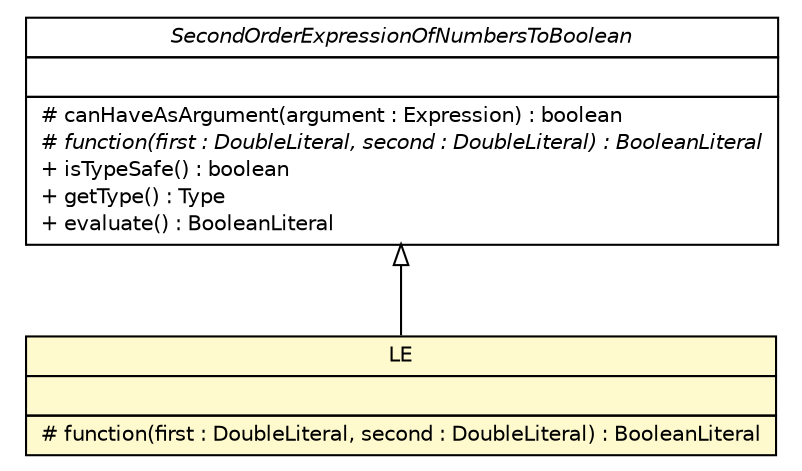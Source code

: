 #!/usr/local/bin/dot
#
# Class diagram 
# Generated by UMLGraph version R5_6 (http://www.umlgraph.org/)
#

digraph G {
	edge [fontname="Helvetica",fontsize=10,labelfontname="Helvetica",labelfontsize=10];
	node [fontname="Helvetica",fontsize=10,shape=plaintext];
	nodesep=0.25;
	ranksep=0.5;
	// model.programs.parsing.language.expression.second_order.SecondOrderExpressionOfNumbersToBoolean
	c11995 [label=<<table title="model.programs.parsing.language.expression.second_order.SecondOrderExpressionOfNumbersToBoolean" border="0" cellborder="1" cellspacing="0" cellpadding="2" port="p" href="./SecondOrderExpressionOfNumbersToBoolean.html">
		<tr><td><table border="0" cellspacing="0" cellpadding="1">
<tr><td align="center" balign="center"><font face="Helvetica-Oblique"> SecondOrderExpressionOfNumbersToBoolean </font></td></tr>
		</table></td></tr>
		<tr><td><table border="0" cellspacing="0" cellpadding="1">
<tr><td align="left" balign="left">  </td></tr>
		</table></td></tr>
		<tr><td><table border="0" cellspacing="0" cellpadding="1">
<tr><td align="left" balign="left"> # canHaveAsArgument(argument : Expression) : boolean </td></tr>
<tr><td align="left" balign="left"><font face="Helvetica-Oblique" point-size="10.0"> # function(first : DoubleLiteral, second : DoubleLiteral) : BooleanLiteral </font></td></tr>
<tr><td align="left" balign="left"> + isTypeSafe() : boolean </td></tr>
<tr><td align="left" balign="left"> + getType() : Type </td></tr>
<tr><td align="left" balign="left"> + evaluate() : BooleanLiteral </td></tr>
		</table></td></tr>
		</table>>, URL="./SecondOrderExpressionOfNumbersToBoolean.html", fontname="Helvetica", fontcolor="black", fontsize=10.0];
	// model.programs.parsing.language.expression.second_order.LE
	c11997 [label=<<table title="model.programs.parsing.language.expression.second_order.LE" border="0" cellborder="1" cellspacing="0" cellpadding="2" port="p" bgcolor="lemonChiffon" href="./LE.html">
		<tr><td><table border="0" cellspacing="0" cellpadding="1">
<tr><td align="center" balign="center"> LE </td></tr>
		</table></td></tr>
		<tr><td><table border="0" cellspacing="0" cellpadding="1">
<tr><td align="left" balign="left">  </td></tr>
		</table></td></tr>
		<tr><td><table border="0" cellspacing="0" cellpadding="1">
<tr><td align="left" balign="left"> # function(first : DoubleLiteral, second : DoubleLiteral) : BooleanLiteral </td></tr>
		</table></td></tr>
		</table>>, URL="./LE.html", fontname="Helvetica", fontcolor="black", fontsize=10.0];
	//model.programs.parsing.language.expression.second_order.LE extends model.programs.parsing.language.expression.second_order.SecondOrderExpressionOfNumbersToBoolean
	c11995:p -> c11997:p [dir=back,arrowtail=empty];
}

